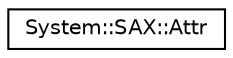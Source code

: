 digraph G
{
  edge [fontname="Helvetica",fontsize="10",labelfontname="Helvetica",labelfontsize="10"];
  node [fontname="Helvetica",fontsize="10",shape=record];
  rankdir="LR";
  Node1 [label="System::SAX::Attr",height=0.2,width=0.4,color="black", fillcolor="white", style="filled",URL="$class_system_1_1_s_a_x_1_1_attr.html"];
}
